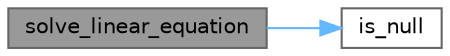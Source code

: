 digraph "solve_linear_equation"
{
 // LATEX_PDF_SIZE
  bgcolor="transparent";
  edge [fontname=Helvetica,fontsize=10,labelfontname=Helvetica,labelfontsize=10];
  node [fontname=Helvetica,fontsize=10,shape=box,height=0.2,width=0.4];
  rankdir="LR";
  Node1 [id="Node000001",label="solve_linear_equation",height=0.2,width=0.4,color="gray40", fillcolor="grey60", style="filled", fontcolor="black",tooltip="a function for solving a linear equation"];
  Node1 -> Node2 [id="edge2_Node000001_Node000002",color="steelblue1",style="solid",tooltip=" "];
  Node2 [id="Node000002",label="is_null",height=0.2,width=0.4,color="grey40", fillcolor="white", style="filled",URL="$solve__equation_8cpp.html#a247978824ef960d655ab771781bbbcfa",tooltip="a function for comparing double number with null"];
}
